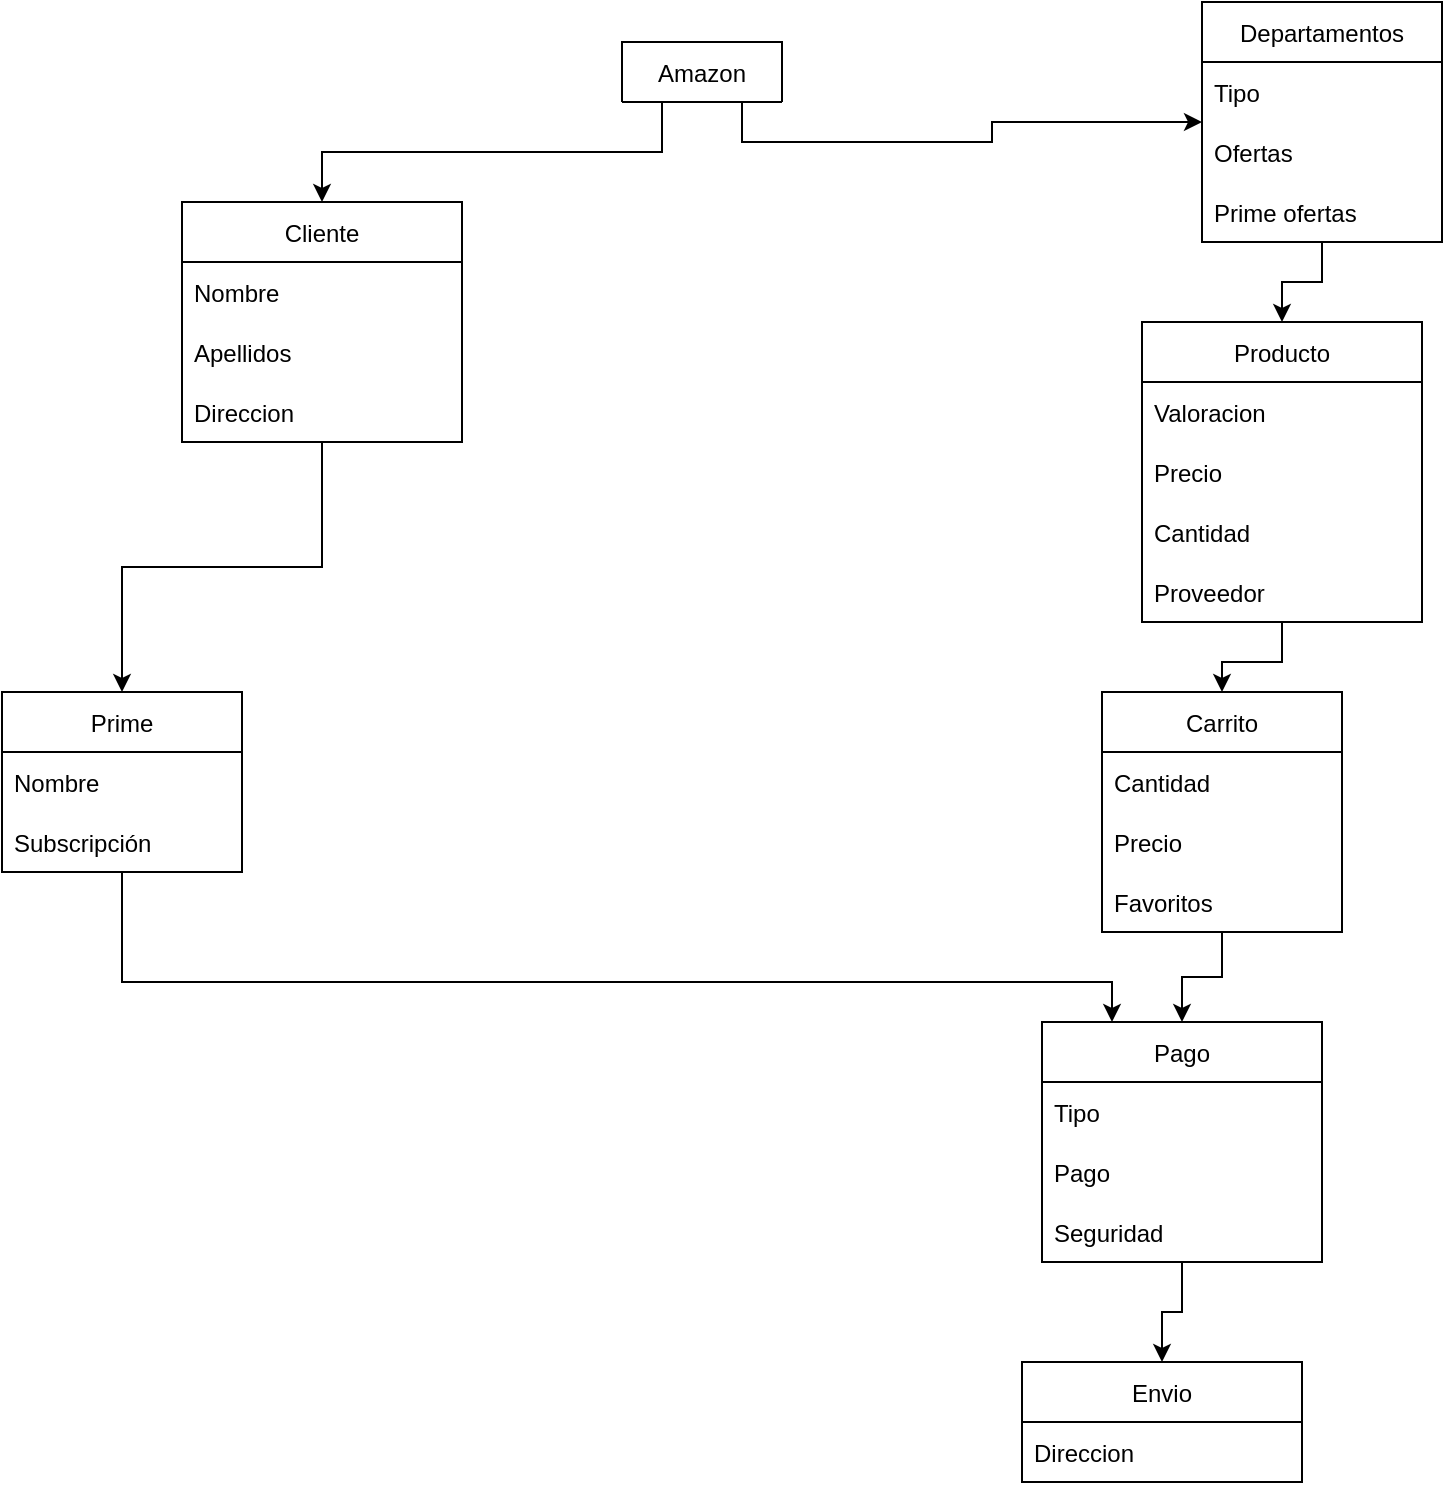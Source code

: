 <mxfile version="15.8.6" type="device"><diagram name="Page-1" id="9f46799a-70d6-7492-0946-bef42562c5a5"><mxGraphModel dx="1422" dy="800" grid="1" gridSize="10" guides="1" tooltips="1" connect="1" arrows="1" fold="1" page="1" pageScale="1" pageWidth="1100" pageHeight="850" background="none" math="0" shadow="0"><root><mxCell id="0"/><mxCell id="1" parent="0"/><mxCell id="_ypLDmynxvP0onzvVdYa-35" style="edgeStyle=orthogonalEdgeStyle;rounded=0;orthogonalLoop=1;jettySize=auto;html=1;exitX=0.25;exitY=1;exitDx=0;exitDy=0;entryX=0.5;entryY=0;entryDx=0;entryDy=0;" edge="1" parent="1" source="_ypLDmynxvP0onzvVdYa-1" target="_ypLDmynxvP0onzvVdYa-13"><mxGeometry relative="1" as="geometry"/></mxCell><mxCell id="_ypLDmynxvP0onzvVdYa-36" style="edgeStyle=orthogonalEdgeStyle;rounded=0;orthogonalLoop=1;jettySize=auto;html=1;exitX=0.75;exitY=1;exitDx=0;exitDy=0;" edge="1" parent="1" source="_ypLDmynxvP0onzvVdYa-1" target="_ypLDmynxvP0onzvVdYa-9"><mxGeometry relative="1" as="geometry"/></mxCell><mxCell id="_ypLDmynxvP0onzvVdYa-1" value="Amazon" style="swimlane;fontStyle=0;childLayout=stackLayout;horizontal=1;startSize=30;horizontalStack=0;resizeParent=1;resizeParentMax=0;resizeLast=0;collapsible=1;marginBottom=0;" vertex="1" collapsed="1" parent="1"><mxGeometry x="440" y="40" width="80" height="30" as="geometry"><mxRectangle x="440" y="40" width="120" height="60" as="alternateBounds"/></mxGeometry></mxCell><mxCell id="_ypLDmynxvP0onzvVdYa-2" value="Item 1" style="text;strokeColor=none;fillColor=none;align=left;verticalAlign=middle;spacingLeft=4;spacingRight=4;overflow=hidden;points=[[0,0.5],[1,0.5]];portConstraint=eastwest;rotatable=0;" vertex="1" parent="_ypLDmynxvP0onzvVdYa-1"><mxGeometry y="30" width="80" height="30" as="geometry"/></mxCell><mxCell id="_ypLDmynxvP0onzvVdYa-46" style="edgeStyle=orthogonalEdgeStyle;rounded=0;orthogonalLoop=1;jettySize=auto;html=1;entryX=0.25;entryY=0;entryDx=0;entryDy=0;" edge="1" parent="1" source="_ypLDmynxvP0onzvVdYa-5" target="_ypLDmynxvP0onzvVdYa-21"><mxGeometry relative="1" as="geometry"><Array as="points"><mxPoint x="190" y="510"/><mxPoint x="685" y="510"/></Array></mxGeometry></mxCell><mxCell id="_ypLDmynxvP0onzvVdYa-5" value="Prime" style="swimlane;fontStyle=0;childLayout=stackLayout;horizontal=1;startSize=30;horizontalStack=0;resizeParent=1;resizeParentMax=0;resizeLast=0;collapsible=1;marginBottom=0;" vertex="1" parent="1"><mxGeometry x="130" y="365" width="120" height="90" as="geometry"><mxRectangle x="120" y="250" width="60" height="30" as="alternateBounds"/></mxGeometry></mxCell><mxCell id="_ypLDmynxvP0onzvVdYa-6" value="Nombre" style="text;strokeColor=none;fillColor=none;align=left;verticalAlign=middle;spacingLeft=4;spacingRight=4;overflow=hidden;points=[[0,0.5],[1,0.5]];portConstraint=eastwest;rotatable=0;" vertex="1" parent="_ypLDmynxvP0onzvVdYa-5"><mxGeometry y="30" width="120" height="30" as="geometry"/></mxCell><mxCell id="_ypLDmynxvP0onzvVdYa-7" value="Subscripción" style="text;strokeColor=none;fillColor=none;align=left;verticalAlign=middle;spacingLeft=4;spacingRight=4;overflow=hidden;points=[[0,0.5],[1,0.5]];portConstraint=eastwest;rotatable=0;" vertex="1" parent="_ypLDmynxvP0onzvVdYa-5"><mxGeometry y="60" width="120" height="30" as="geometry"/></mxCell><mxCell id="_ypLDmynxvP0onzvVdYa-42" style="edgeStyle=orthogonalEdgeStyle;rounded=0;orthogonalLoop=1;jettySize=auto;html=1;entryX=0.5;entryY=0;entryDx=0;entryDy=0;" edge="1" parent="1" source="_ypLDmynxvP0onzvVdYa-9" target="_ypLDmynxvP0onzvVdYa-29"><mxGeometry relative="1" as="geometry"/></mxCell><mxCell id="_ypLDmynxvP0onzvVdYa-9" value="Departamentos" style="swimlane;fontStyle=0;childLayout=stackLayout;horizontal=1;startSize=30;horizontalStack=0;resizeParent=1;resizeParentMax=0;resizeLast=0;collapsible=1;marginBottom=0;" vertex="1" parent="1"><mxGeometry x="730" y="20" width="120" height="120" as="geometry"><mxRectangle x="640" y="120" width="90" height="30" as="alternateBounds"/></mxGeometry></mxCell><mxCell id="_ypLDmynxvP0onzvVdYa-10" value="Tipo" style="text;strokeColor=none;fillColor=none;align=left;verticalAlign=middle;spacingLeft=4;spacingRight=4;overflow=hidden;points=[[0,0.5],[1,0.5]];portConstraint=eastwest;rotatable=0;" vertex="1" parent="_ypLDmynxvP0onzvVdYa-9"><mxGeometry y="30" width="120" height="30" as="geometry"/></mxCell><mxCell id="_ypLDmynxvP0onzvVdYa-11" value="Ofertas" style="text;strokeColor=none;fillColor=none;align=left;verticalAlign=middle;spacingLeft=4;spacingRight=4;overflow=hidden;points=[[0,0.5],[1,0.5]];portConstraint=eastwest;rotatable=0;" vertex="1" parent="_ypLDmynxvP0onzvVdYa-9"><mxGeometry y="60" width="120" height="30" as="geometry"/></mxCell><mxCell id="_ypLDmynxvP0onzvVdYa-12" value="Prime ofertas" style="text;strokeColor=none;fillColor=none;align=left;verticalAlign=middle;spacingLeft=4;spacingRight=4;overflow=hidden;points=[[0,0.5],[1,0.5]];portConstraint=eastwest;rotatable=0;" vertex="1" parent="_ypLDmynxvP0onzvVdYa-9"><mxGeometry y="90" width="120" height="30" as="geometry"/></mxCell><mxCell id="_ypLDmynxvP0onzvVdYa-39" style="edgeStyle=orthogonalEdgeStyle;rounded=0;orthogonalLoop=1;jettySize=auto;html=1;entryX=0.5;entryY=0;entryDx=0;entryDy=0;" edge="1" parent="1" source="_ypLDmynxvP0onzvVdYa-13" target="_ypLDmynxvP0onzvVdYa-5"><mxGeometry relative="1" as="geometry"/></mxCell><mxCell id="_ypLDmynxvP0onzvVdYa-13" value="Cliente" style="swimlane;fontStyle=0;childLayout=stackLayout;horizontal=1;startSize=30;horizontalStack=0;resizeParent=1;resizeParentMax=0;resizeLast=0;collapsible=1;marginBottom=0;" vertex="1" parent="1"><mxGeometry x="220" y="120" width="140" height="120" as="geometry"><mxRectangle x="220" y="120" width="70" height="30" as="alternateBounds"/></mxGeometry></mxCell><mxCell id="_ypLDmynxvP0onzvVdYa-14" value="Nombre" style="text;strokeColor=none;fillColor=none;align=left;verticalAlign=middle;spacingLeft=4;spacingRight=4;overflow=hidden;points=[[0,0.5],[1,0.5]];portConstraint=eastwest;rotatable=0;" vertex="1" parent="_ypLDmynxvP0onzvVdYa-13"><mxGeometry y="30" width="140" height="30" as="geometry"/></mxCell><mxCell id="_ypLDmynxvP0onzvVdYa-15" value="Apellidos" style="text;strokeColor=none;fillColor=none;align=left;verticalAlign=middle;spacingLeft=4;spacingRight=4;overflow=hidden;points=[[0,0.5],[1,0.5]];portConstraint=eastwest;rotatable=0;" vertex="1" parent="_ypLDmynxvP0onzvVdYa-13"><mxGeometry y="60" width="140" height="30" as="geometry"/></mxCell><mxCell id="_ypLDmynxvP0onzvVdYa-37" value="Direccion" style="text;strokeColor=none;fillColor=none;align=left;verticalAlign=middle;spacingLeft=4;spacingRight=4;overflow=hidden;points=[[0,0.5],[1,0.5]];portConstraint=eastwest;rotatable=0;" vertex="1" parent="_ypLDmynxvP0onzvVdYa-13"><mxGeometry y="90" width="140" height="30" as="geometry"/></mxCell><mxCell id="_ypLDmynxvP0onzvVdYa-44" style="edgeStyle=orthogonalEdgeStyle;rounded=0;orthogonalLoop=1;jettySize=auto;html=1;entryX=0.5;entryY=0;entryDx=0;entryDy=0;" edge="1" parent="1" source="_ypLDmynxvP0onzvVdYa-17" target="_ypLDmynxvP0onzvVdYa-21"><mxGeometry relative="1" as="geometry"/></mxCell><mxCell id="_ypLDmynxvP0onzvVdYa-17" value="Carrito" style="swimlane;fontStyle=0;childLayout=stackLayout;horizontal=1;startSize=30;horizontalStack=0;resizeParent=1;resizeParentMax=0;resizeLast=0;collapsible=1;marginBottom=0;" vertex="1" parent="1"><mxGeometry x="680" y="365" width="120" height="120" as="geometry"><mxRectangle x="820" y="300" width="70" height="30" as="alternateBounds"/></mxGeometry></mxCell><mxCell id="_ypLDmynxvP0onzvVdYa-18" value="Cantidad" style="text;strokeColor=none;fillColor=none;align=left;verticalAlign=middle;spacingLeft=4;spacingRight=4;overflow=hidden;points=[[0,0.5],[1,0.5]];portConstraint=eastwest;rotatable=0;" vertex="1" parent="_ypLDmynxvP0onzvVdYa-17"><mxGeometry y="30" width="120" height="30" as="geometry"/></mxCell><mxCell id="_ypLDmynxvP0onzvVdYa-19" value="Precio" style="text;strokeColor=none;fillColor=none;align=left;verticalAlign=middle;spacingLeft=4;spacingRight=4;overflow=hidden;points=[[0,0.5],[1,0.5]];portConstraint=eastwest;rotatable=0;" vertex="1" parent="_ypLDmynxvP0onzvVdYa-17"><mxGeometry y="60" width="120" height="30" as="geometry"/></mxCell><mxCell id="_ypLDmynxvP0onzvVdYa-20" value="Favoritos" style="text;strokeColor=none;fillColor=none;align=left;verticalAlign=middle;spacingLeft=4;spacingRight=4;overflow=hidden;points=[[0,0.5],[1,0.5]];portConstraint=eastwest;rotatable=0;" vertex="1" parent="_ypLDmynxvP0onzvVdYa-17"><mxGeometry y="90" width="120" height="30" as="geometry"/></mxCell><mxCell id="_ypLDmynxvP0onzvVdYa-45" style="edgeStyle=orthogonalEdgeStyle;rounded=0;orthogonalLoop=1;jettySize=auto;html=1;entryX=0.5;entryY=0;entryDx=0;entryDy=0;" edge="1" parent="1" source="_ypLDmynxvP0onzvVdYa-21" target="_ypLDmynxvP0onzvVdYa-25"><mxGeometry relative="1" as="geometry"/></mxCell><mxCell id="_ypLDmynxvP0onzvVdYa-21" value="Pago" style="swimlane;fontStyle=0;childLayout=stackLayout;horizontal=1;startSize=30;horizontalStack=0;resizeParent=1;resizeParentMax=0;resizeLast=0;collapsible=1;marginBottom=0;" vertex="1" parent="1"><mxGeometry x="650" y="530" width="140" height="120" as="geometry"><mxRectangle x="510" y="550" width="60" height="30" as="alternateBounds"/></mxGeometry></mxCell><mxCell id="_ypLDmynxvP0onzvVdYa-22" value="Tipo" style="text;strokeColor=none;fillColor=none;align=left;verticalAlign=middle;spacingLeft=4;spacingRight=4;overflow=hidden;points=[[0,0.5],[1,0.5]];portConstraint=eastwest;rotatable=0;" vertex="1" parent="_ypLDmynxvP0onzvVdYa-21"><mxGeometry y="30" width="140" height="30" as="geometry"/></mxCell><mxCell id="_ypLDmynxvP0onzvVdYa-23" value="Pago" style="text;strokeColor=none;fillColor=none;align=left;verticalAlign=middle;spacingLeft=4;spacingRight=4;overflow=hidden;points=[[0,0.5],[1,0.5]];portConstraint=eastwest;rotatable=0;" vertex="1" parent="_ypLDmynxvP0onzvVdYa-21"><mxGeometry y="60" width="140" height="30" as="geometry"/></mxCell><mxCell id="_ypLDmynxvP0onzvVdYa-24" value="Seguridad" style="text;strokeColor=none;fillColor=none;align=left;verticalAlign=middle;spacingLeft=4;spacingRight=4;overflow=hidden;points=[[0,0.5],[1,0.5]];portConstraint=eastwest;rotatable=0;" vertex="1" parent="_ypLDmynxvP0onzvVdYa-21"><mxGeometry y="90" width="140" height="30" as="geometry"/></mxCell><mxCell id="_ypLDmynxvP0onzvVdYa-25" value="Envio" style="swimlane;fontStyle=0;childLayout=stackLayout;horizontal=1;startSize=30;horizontalStack=0;resizeParent=1;resizeParentMax=0;resizeLast=0;collapsible=1;marginBottom=0;" vertex="1" parent="1"><mxGeometry x="640" y="700" width="140" height="60" as="geometry"><mxRectangle x="830" y="610" width="60" height="30" as="alternateBounds"/></mxGeometry></mxCell><mxCell id="_ypLDmynxvP0onzvVdYa-26" value="Direccion" style="text;strokeColor=none;fillColor=none;align=left;verticalAlign=middle;spacingLeft=4;spacingRight=4;overflow=hidden;points=[[0,0.5],[1,0.5]];portConstraint=eastwest;rotatable=0;" vertex="1" parent="_ypLDmynxvP0onzvVdYa-25"><mxGeometry y="30" width="140" height="30" as="geometry"/></mxCell><mxCell id="_ypLDmynxvP0onzvVdYa-43" style="edgeStyle=orthogonalEdgeStyle;rounded=0;orthogonalLoop=1;jettySize=auto;html=1;entryX=0.5;entryY=0;entryDx=0;entryDy=0;" edge="1" parent="1" source="_ypLDmynxvP0onzvVdYa-29" target="_ypLDmynxvP0onzvVdYa-17"><mxGeometry relative="1" as="geometry"><mxPoint x="810" y="290" as="targetPoint"/></mxGeometry></mxCell><mxCell id="_ypLDmynxvP0onzvVdYa-29" value="Producto" style="swimlane;fontStyle=0;childLayout=stackLayout;horizontal=1;startSize=30;horizontalStack=0;resizeParent=1;resizeParentMax=0;resizeLast=0;collapsible=1;marginBottom=0;" vertex="1" parent="1"><mxGeometry x="700" y="180" width="140" height="150" as="geometry"><mxRectangle x="580" y="300" width="80" height="30" as="alternateBounds"/></mxGeometry></mxCell><mxCell id="_ypLDmynxvP0onzvVdYa-30" value="Valoracion" style="text;strokeColor=none;fillColor=none;align=left;verticalAlign=middle;spacingLeft=4;spacingRight=4;overflow=hidden;points=[[0,0.5],[1,0.5]];portConstraint=eastwest;rotatable=0;" vertex="1" parent="_ypLDmynxvP0onzvVdYa-29"><mxGeometry y="30" width="140" height="30" as="geometry"/></mxCell><mxCell id="_ypLDmynxvP0onzvVdYa-31" value="Precio" style="text;strokeColor=none;fillColor=none;align=left;verticalAlign=middle;spacingLeft=4;spacingRight=4;overflow=hidden;points=[[0,0.5],[1,0.5]];portConstraint=eastwest;rotatable=0;" vertex="1" parent="_ypLDmynxvP0onzvVdYa-29"><mxGeometry y="60" width="140" height="30" as="geometry"/></mxCell><mxCell id="_ypLDmynxvP0onzvVdYa-32" value="Cantidad" style="text;strokeColor=none;fillColor=none;align=left;verticalAlign=middle;spacingLeft=4;spacingRight=4;overflow=hidden;points=[[0,0.5],[1,0.5]];portConstraint=eastwest;rotatable=0;" vertex="1" parent="_ypLDmynxvP0onzvVdYa-29"><mxGeometry y="90" width="140" height="30" as="geometry"/></mxCell><mxCell id="_ypLDmynxvP0onzvVdYa-40" value="Proveedor" style="text;strokeColor=none;fillColor=none;align=left;verticalAlign=middle;spacingLeft=4;spacingRight=4;overflow=hidden;points=[[0,0.5],[1,0.5]];portConstraint=eastwest;rotatable=0;" vertex="1" parent="_ypLDmynxvP0onzvVdYa-29"><mxGeometry y="120" width="140" height="30" as="geometry"/></mxCell></root></mxGraphModel></diagram></mxfile>